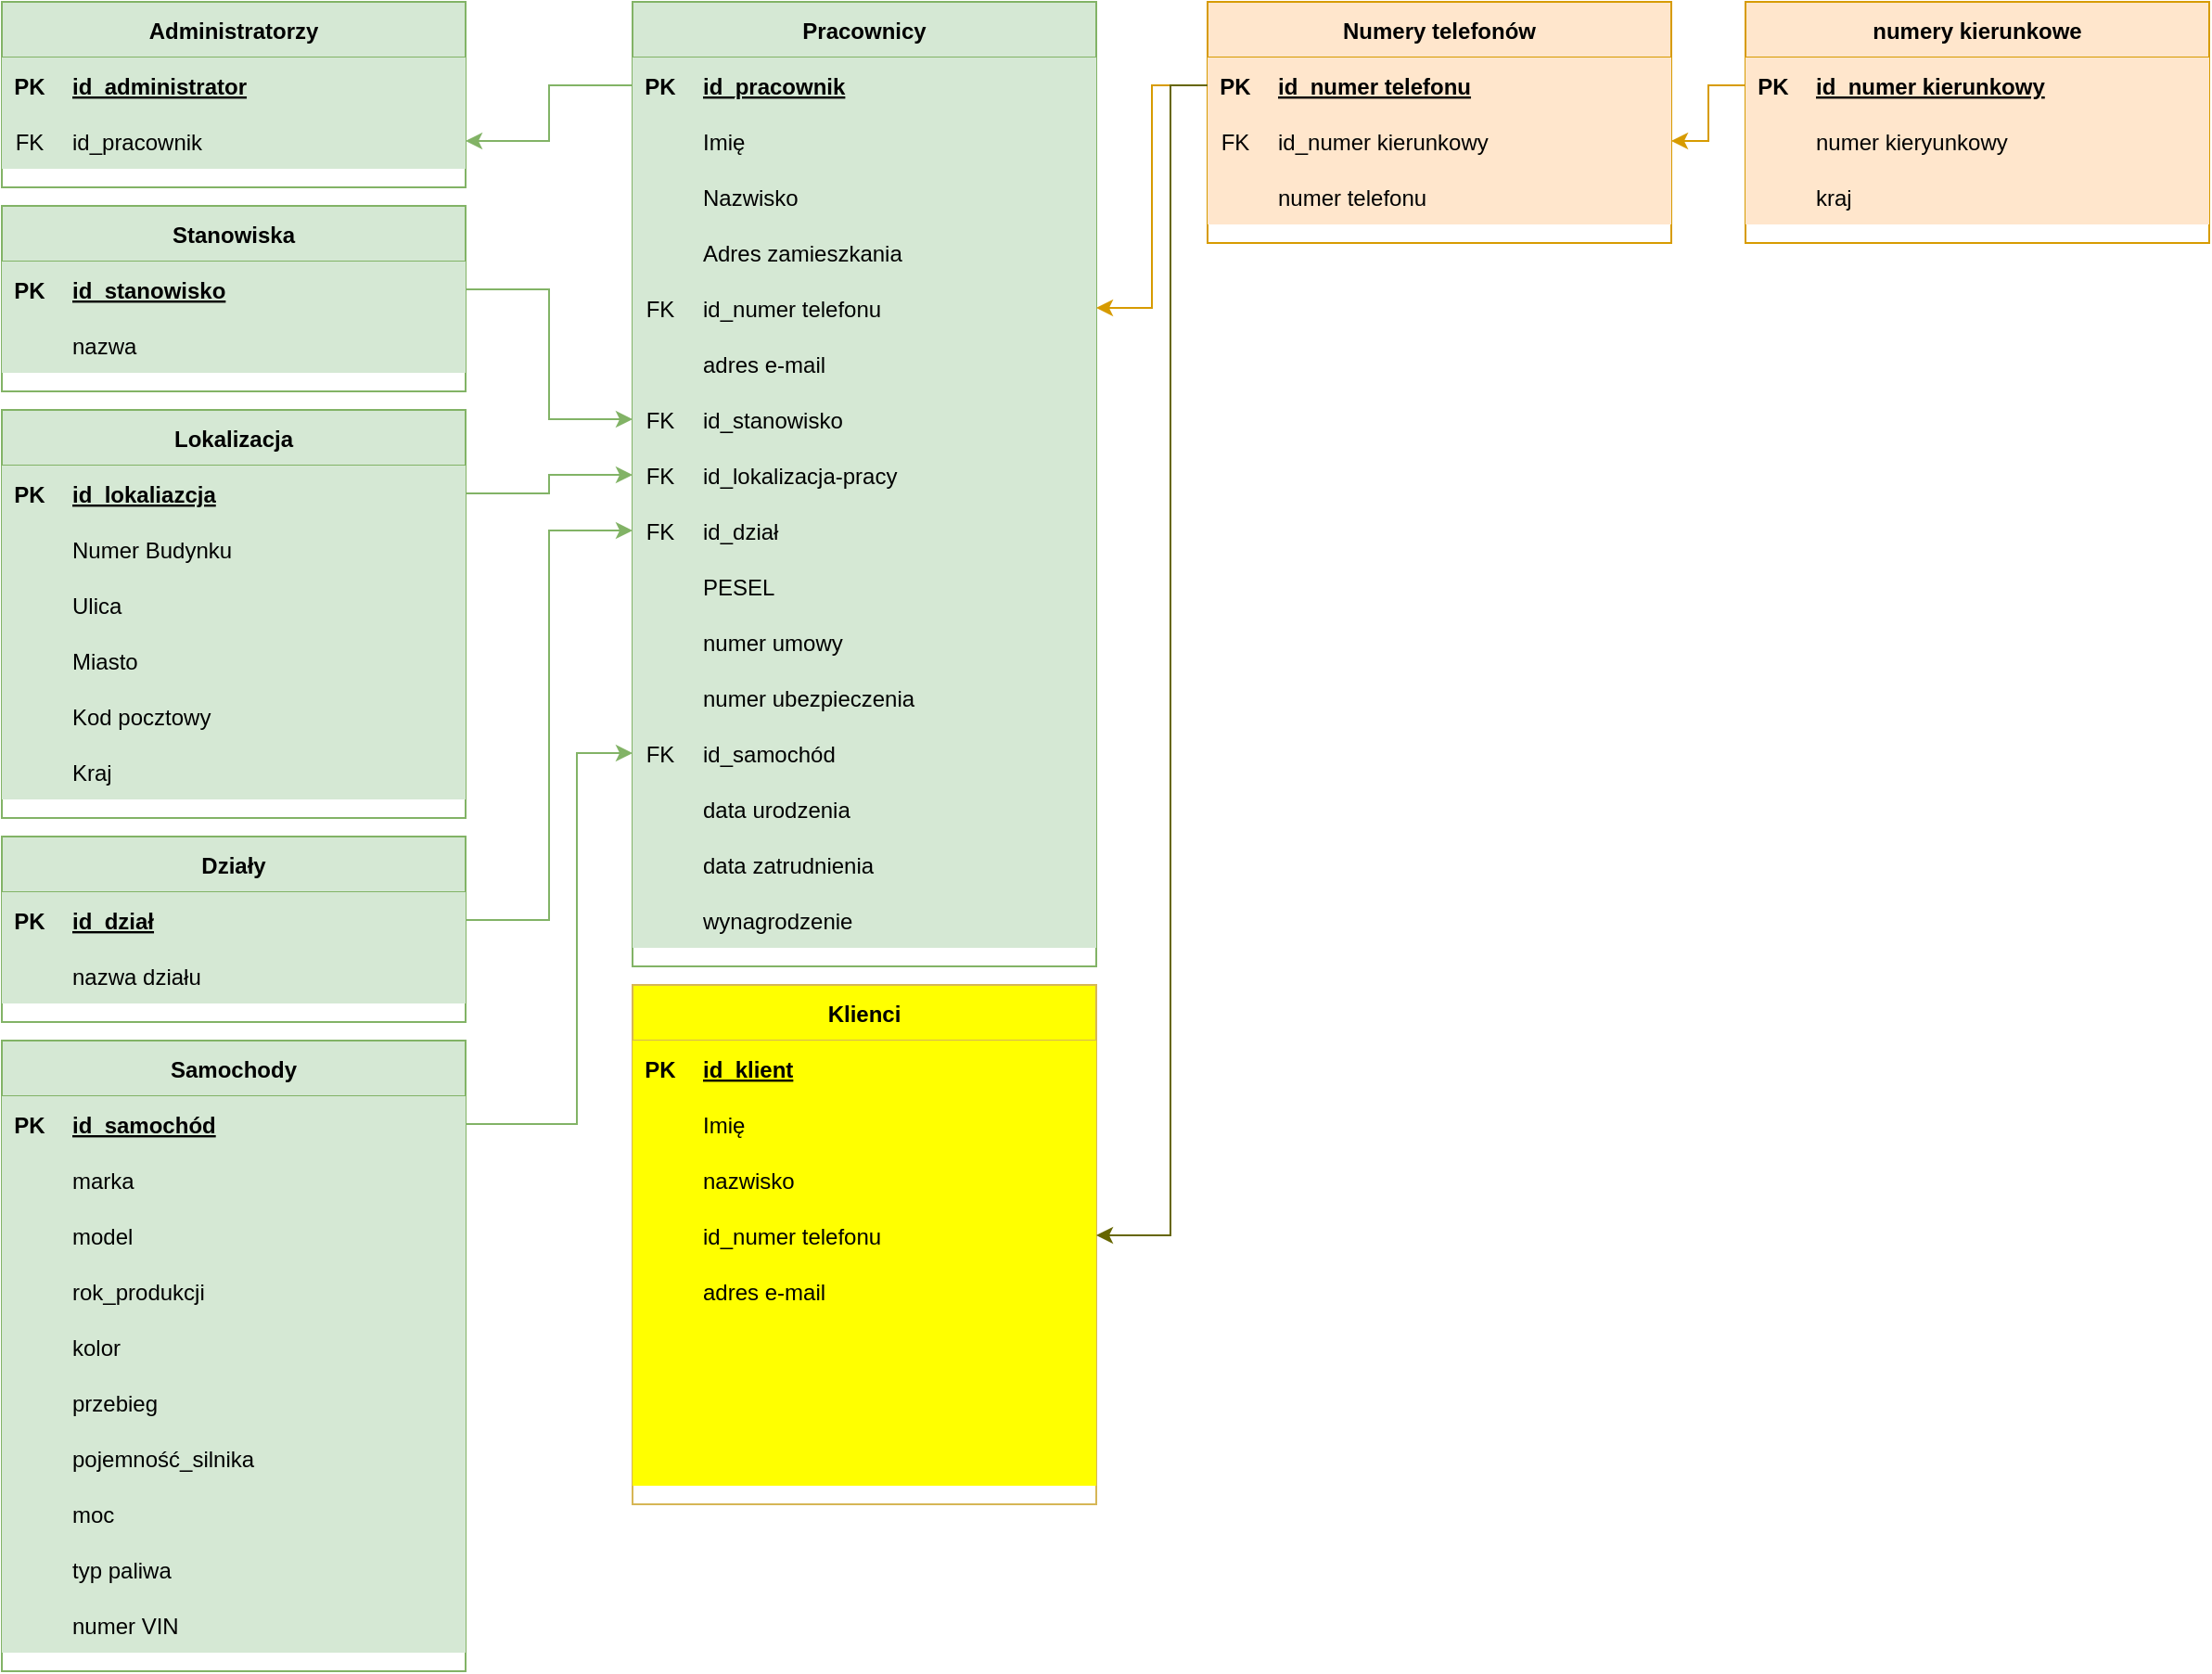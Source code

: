 <mxfile version="24.7.16">
  <diagram id="R2lEEEUBdFMjLlhIrx00" name="Page-1">
    <mxGraphModel dx="1426" dy="772" grid="1" gridSize="10" guides="1" tooltips="1" connect="1" arrows="1" fold="1" page="1" pageScale="1" pageWidth="850" pageHeight="1100" math="0" shadow="0" extFonts="Permanent Marker^https://fonts.googleapis.com/css?family=Permanent+Marker">
      <root>
        <mxCell id="0" />
        <mxCell id="1" parent="0" />
        <mxCell id="C-vyLk0tnHw3VtMMgP7b-23" value="Administratorzy" style="shape=table;startSize=30;container=1;collapsible=1;childLayout=tableLayout;fixedRows=1;rowLines=0;fontStyle=1;align=center;resizeLast=1;fillColor=#d5e8d4;strokeColor=#82b366;" parent="1" vertex="1">
          <mxGeometry x="10" y="10" width="250" height="100" as="geometry" />
        </mxCell>
        <mxCell id="C-vyLk0tnHw3VtMMgP7b-24" value="" style="shape=partialRectangle;collapsible=0;dropTarget=0;pointerEvents=0;fillColor=#d5e8d4;points=[[0,0.5],[1,0.5]];portConstraint=eastwest;top=0;left=0;right=0;bottom=1;strokeColor=#82b366;" parent="C-vyLk0tnHw3VtMMgP7b-23" vertex="1">
          <mxGeometry y="30" width="250" height="30" as="geometry" />
        </mxCell>
        <mxCell id="C-vyLk0tnHw3VtMMgP7b-25" value="PK" style="shape=partialRectangle;overflow=hidden;connectable=0;fillColor=#d5e8d4;top=0;left=0;bottom=0;right=0;fontStyle=1;strokeColor=#82b366;" parent="C-vyLk0tnHw3VtMMgP7b-24" vertex="1">
          <mxGeometry width="30" height="30" as="geometry">
            <mxRectangle width="30" height="30" as="alternateBounds" />
          </mxGeometry>
        </mxCell>
        <mxCell id="C-vyLk0tnHw3VtMMgP7b-26" value="id_administrator" style="shape=partialRectangle;overflow=hidden;connectable=0;fillColor=#d5e8d4;top=0;left=0;bottom=0;right=0;align=left;spacingLeft=6;fontStyle=5;strokeColor=#82b366;" parent="C-vyLk0tnHw3VtMMgP7b-24" vertex="1">
          <mxGeometry x="30" width="220" height="30" as="geometry">
            <mxRectangle width="220" height="30" as="alternateBounds" />
          </mxGeometry>
        </mxCell>
        <mxCell id="C-vyLk0tnHw3VtMMgP7b-27" value="" style="shape=partialRectangle;collapsible=0;dropTarget=0;pointerEvents=0;fillColor=#d5e8d4;points=[[0,0.5],[1,0.5]];portConstraint=eastwest;top=0;left=0;right=0;bottom=0;strokeColor=#82b366;" parent="C-vyLk0tnHw3VtMMgP7b-23" vertex="1">
          <mxGeometry y="60" width="250" height="30" as="geometry" />
        </mxCell>
        <mxCell id="C-vyLk0tnHw3VtMMgP7b-28" value="FK" style="shape=partialRectangle;overflow=hidden;connectable=0;fillColor=#d5e8d4;top=0;left=0;bottom=0;right=0;strokeColor=#82b366;" parent="C-vyLk0tnHw3VtMMgP7b-27" vertex="1">
          <mxGeometry width="30" height="30" as="geometry">
            <mxRectangle width="30" height="30" as="alternateBounds" />
          </mxGeometry>
        </mxCell>
        <mxCell id="C-vyLk0tnHw3VtMMgP7b-29" value="id_pracownik" style="shape=partialRectangle;overflow=hidden;connectable=0;fillColor=#d5e8d4;top=0;left=0;bottom=0;right=0;align=left;spacingLeft=6;strokeColor=#82b366;" parent="C-vyLk0tnHw3VtMMgP7b-27" vertex="1">
          <mxGeometry x="30" width="220" height="30" as="geometry">
            <mxRectangle width="220" height="30" as="alternateBounds" />
          </mxGeometry>
        </mxCell>
        <mxCell id="Ke3Zf-WkF-uCMZBBV6F5-1" value="Pracownicy" style="shape=table;startSize=30;container=1;collapsible=1;childLayout=tableLayout;fixedRows=1;rowLines=0;fontStyle=1;align=center;resizeLast=1;fillColor=#d5e8d4;strokeColor=#82b366;" parent="1" vertex="1">
          <mxGeometry x="350" y="10" width="250" height="520" as="geometry" />
        </mxCell>
        <mxCell id="Ke3Zf-WkF-uCMZBBV6F5-2" value="" style="shape=partialRectangle;collapsible=0;dropTarget=0;pointerEvents=0;fillColor=#d5e8d4;points=[[0,0.5],[1,0.5]];portConstraint=eastwest;top=0;left=0;right=0;bottom=1;strokeColor=#82b366;" parent="Ke3Zf-WkF-uCMZBBV6F5-1" vertex="1">
          <mxGeometry y="30" width="250" height="30" as="geometry" />
        </mxCell>
        <mxCell id="Ke3Zf-WkF-uCMZBBV6F5-3" value="PK" style="shape=partialRectangle;overflow=hidden;connectable=0;fillColor=#d5e8d4;top=0;left=0;bottom=0;right=0;fontStyle=1;strokeColor=#82b366;" parent="Ke3Zf-WkF-uCMZBBV6F5-2" vertex="1">
          <mxGeometry width="30" height="30" as="geometry">
            <mxRectangle width="30" height="30" as="alternateBounds" />
          </mxGeometry>
        </mxCell>
        <mxCell id="Ke3Zf-WkF-uCMZBBV6F5-4" value="id_pracownik" style="shape=partialRectangle;overflow=hidden;connectable=0;fillColor=#d5e8d4;top=0;left=0;bottom=0;right=0;align=left;spacingLeft=6;fontStyle=5;strokeColor=#82b366;" parent="Ke3Zf-WkF-uCMZBBV6F5-2" vertex="1">
          <mxGeometry x="30" width="220" height="30" as="geometry">
            <mxRectangle width="220" height="30" as="alternateBounds" />
          </mxGeometry>
        </mxCell>
        <mxCell id="Ke3Zf-WkF-uCMZBBV6F5-5" value="" style="shape=partialRectangle;collapsible=0;dropTarget=0;pointerEvents=0;fillColor=#d5e8d4;points=[[0,0.5],[1,0.5]];portConstraint=eastwest;top=0;left=0;right=0;bottom=0;strokeColor=#82b366;" parent="Ke3Zf-WkF-uCMZBBV6F5-1" vertex="1">
          <mxGeometry y="60" width="250" height="30" as="geometry" />
        </mxCell>
        <mxCell id="Ke3Zf-WkF-uCMZBBV6F5-6" value="" style="shape=partialRectangle;overflow=hidden;connectable=0;fillColor=#d5e8d4;top=0;left=0;bottom=0;right=0;strokeColor=#82b366;" parent="Ke3Zf-WkF-uCMZBBV6F5-5" vertex="1">
          <mxGeometry width="30" height="30" as="geometry">
            <mxRectangle width="30" height="30" as="alternateBounds" />
          </mxGeometry>
        </mxCell>
        <mxCell id="Ke3Zf-WkF-uCMZBBV6F5-7" value="Imię" style="shape=partialRectangle;overflow=hidden;connectable=0;fillColor=#d5e8d4;top=0;left=0;bottom=0;right=0;align=left;spacingLeft=6;strokeColor=#82b366;" parent="Ke3Zf-WkF-uCMZBBV6F5-5" vertex="1">
          <mxGeometry x="30" width="220" height="30" as="geometry">
            <mxRectangle width="220" height="30" as="alternateBounds" />
          </mxGeometry>
        </mxCell>
        <mxCell id="Ke3Zf-WkF-uCMZBBV6F5-8" style="shape=partialRectangle;collapsible=0;dropTarget=0;pointerEvents=0;fillColor=#d5e8d4;points=[[0,0.5],[1,0.5]];portConstraint=eastwest;top=0;left=0;right=0;bottom=0;strokeColor=#82b366;" parent="Ke3Zf-WkF-uCMZBBV6F5-1" vertex="1">
          <mxGeometry y="90" width="250" height="30" as="geometry" />
        </mxCell>
        <mxCell id="Ke3Zf-WkF-uCMZBBV6F5-9" style="shape=partialRectangle;overflow=hidden;connectable=0;fillColor=#d5e8d4;top=0;left=0;bottom=0;right=0;strokeColor=#82b366;" parent="Ke3Zf-WkF-uCMZBBV6F5-8" vertex="1">
          <mxGeometry width="30" height="30" as="geometry">
            <mxRectangle width="30" height="30" as="alternateBounds" />
          </mxGeometry>
        </mxCell>
        <mxCell id="Ke3Zf-WkF-uCMZBBV6F5-10" value="Nazwisko" style="shape=partialRectangle;overflow=hidden;connectable=0;fillColor=#d5e8d4;top=0;left=0;bottom=0;right=0;align=left;spacingLeft=6;strokeColor=#82b366;" parent="Ke3Zf-WkF-uCMZBBV6F5-8" vertex="1">
          <mxGeometry x="30" width="220" height="30" as="geometry">
            <mxRectangle width="220" height="30" as="alternateBounds" />
          </mxGeometry>
        </mxCell>
        <mxCell id="Ke3Zf-WkF-uCMZBBV6F5-11" style="shape=partialRectangle;collapsible=0;dropTarget=0;pointerEvents=0;fillColor=#d5e8d4;points=[[0,0.5],[1,0.5]];portConstraint=eastwest;top=0;left=0;right=0;bottom=0;strokeColor=#82b366;" parent="Ke3Zf-WkF-uCMZBBV6F5-1" vertex="1">
          <mxGeometry y="120" width="250" height="30" as="geometry" />
        </mxCell>
        <mxCell id="Ke3Zf-WkF-uCMZBBV6F5-12" style="shape=partialRectangle;overflow=hidden;connectable=0;fillColor=#d5e8d4;top=0;left=0;bottom=0;right=0;strokeColor=#82b366;" parent="Ke3Zf-WkF-uCMZBBV6F5-11" vertex="1">
          <mxGeometry width="30" height="30" as="geometry">
            <mxRectangle width="30" height="30" as="alternateBounds" />
          </mxGeometry>
        </mxCell>
        <mxCell id="Ke3Zf-WkF-uCMZBBV6F5-13" value="Adres zamieszkania" style="shape=partialRectangle;overflow=hidden;connectable=0;fillColor=#d5e8d4;top=0;left=0;bottom=0;right=0;align=left;spacingLeft=6;strokeColor=#82b366;" parent="Ke3Zf-WkF-uCMZBBV6F5-11" vertex="1">
          <mxGeometry x="30" width="220" height="30" as="geometry">
            <mxRectangle width="220" height="30" as="alternateBounds" />
          </mxGeometry>
        </mxCell>
        <mxCell id="Ke3Zf-WkF-uCMZBBV6F5-14" style="shape=partialRectangle;collapsible=0;dropTarget=0;pointerEvents=0;fillColor=#d5e8d4;points=[[0,0.5],[1,0.5]];portConstraint=eastwest;top=0;left=0;right=0;bottom=0;strokeColor=#82b366;" parent="Ke3Zf-WkF-uCMZBBV6F5-1" vertex="1">
          <mxGeometry y="150" width="250" height="30" as="geometry" />
        </mxCell>
        <mxCell id="Ke3Zf-WkF-uCMZBBV6F5-15" value="FK" style="shape=partialRectangle;overflow=hidden;connectable=0;fillColor=#d5e8d4;top=0;left=0;bottom=0;right=0;strokeColor=#82b366;" parent="Ke3Zf-WkF-uCMZBBV6F5-14" vertex="1">
          <mxGeometry width="30" height="30" as="geometry">
            <mxRectangle width="30" height="30" as="alternateBounds" />
          </mxGeometry>
        </mxCell>
        <mxCell id="Ke3Zf-WkF-uCMZBBV6F5-16" value="id_numer telefonu" style="shape=partialRectangle;overflow=hidden;connectable=0;fillColor=#d5e8d4;top=0;left=0;bottom=0;right=0;align=left;spacingLeft=6;strokeColor=#82b366;" parent="Ke3Zf-WkF-uCMZBBV6F5-14" vertex="1">
          <mxGeometry x="30" width="220" height="30" as="geometry">
            <mxRectangle width="220" height="30" as="alternateBounds" />
          </mxGeometry>
        </mxCell>
        <mxCell id="Ke3Zf-WkF-uCMZBBV6F5-17" style="shape=partialRectangle;collapsible=0;dropTarget=0;pointerEvents=0;fillColor=#d5e8d4;points=[[0,0.5],[1,0.5]];portConstraint=eastwest;top=0;left=0;right=0;bottom=0;strokeColor=#82b366;" parent="Ke3Zf-WkF-uCMZBBV6F5-1" vertex="1">
          <mxGeometry y="180" width="250" height="30" as="geometry" />
        </mxCell>
        <mxCell id="Ke3Zf-WkF-uCMZBBV6F5-18" style="shape=partialRectangle;overflow=hidden;connectable=0;fillColor=#d5e8d4;top=0;left=0;bottom=0;right=0;strokeColor=#82b366;" parent="Ke3Zf-WkF-uCMZBBV6F5-17" vertex="1">
          <mxGeometry width="30" height="30" as="geometry">
            <mxRectangle width="30" height="30" as="alternateBounds" />
          </mxGeometry>
        </mxCell>
        <mxCell id="Ke3Zf-WkF-uCMZBBV6F5-19" value="adres e-mail" style="shape=partialRectangle;overflow=hidden;connectable=0;fillColor=#d5e8d4;top=0;left=0;bottom=0;right=0;align=left;spacingLeft=6;strokeColor=#82b366;" parent="Ke3Zf-WkF-uCMZBBV6F5-17" vertex="1">
          <mxGeometry x="30" width="220" height="30" as="geometry">
            <mxRectangle width="220" height="30" as="alternateBounds" />
          </mxGeometry>
        </mxCell>
        <mxCell id="Ke3Zf-WkF-uCMZBBV6F5-20" style="shape=partialRectangle;collapsible=0;dropTarget=0;pointerEvents=0;fillColor=#d5e8d4;points=[[0,0.5],[1,0.5]];portConstraint=eastwest;top=0;left=0;right=0;bottom=0;strokeColor=#82b366;" parent="Ke3Zf-WkF-uCMZBBV6F5-1" vertex="1">
          <mxGeometry y="210" width="250" height="30" as="geometry" />
        </mxCell>
        <mxCell id="Ke3Zf-WkF-uCMZBBV6F5-21" value="FK" style="shape=partialRectangle;overflow=hidden;connectable=0;fillColor=#d5e8d4;top=0;left=0;bottom=0;right=0;strokeColor=#82b366;" parent="Ke3Zf-WkF-uCMZBBV6F5-20" vertex="1">
          <mxGeometry width="30" height="30" as="geometry">
            <mxRectangle width="30" height="30" as="alternateBounds" />
          </mxGeometry>
        </mxCell>
        <mxCell id="Ke3Zf-WkF-uCMZBBV6F5-22" value="id_stanowisko" style="shape=partialRectangle;overflow=hidden;connectable=0;fillColor=#d5e8d4;top=0;left=0;bottom=0;right=0;align=left;spacingLeft=6;strokeColor=#82b366;" parent="Ke3Zf-WkF-uCMZBBV6F5-20" vertex="1">
          <mxGeometry x="30" width="220" height="30" as="geometry">
            <mxRectangle width="220" height="30" as="alternateBounds" />
          </mxGeometry>
        </mxCell>
        <mxCell id="Ke3Zf-WkF-uCMZBBV6F5-24" style="shape=partialRectangle;collapsible=0;dropTarget=0;pointerEvents=0;fillColor=#d5e8d4;points=[[0,0.5],[1,0.5]];portConstraint=eastwest;top=0;left=0;right=0;bottom=0;strokeColor=#82b366;" parent="Ke3Zf-WkF-uCMZBBV6F5-1" vertex="1">
          <mxGeometry y="240" width="250" height="30" as="geometry" />
        </mxCell>
        <mxCell id="Ke3Zf-WkF-uCMZBBV6F5-25" value="FK" style="shape=partialRectangle;overflow=hidden;connectable=0;fillColor=#d5e8d4;top=0;left=0;bottom=0;right=0;strokeColor=#82b366;" parent="Ke3Zf-WkF-uCMZBBV6F5-24" vertex="1">
          <mxGeometry width="30" height="30" as="geometry">
            <mxRectangle width="30" height="30" as="alternateBounds" />
          </mxGeometry>
        </mxCell>
        <mxCell id="Ke3Zf-WkF-uCMZBBV6F5-26" value="id_lokalizacja-pracy" style="shape=partialRectangle;overflow=hidden;connectable=0;fillColor=#d5e8d4;top=0;left=0;bottom=0;right=0;align=left;spacingLeft=6;strokeColor=#82b366;" parent="Ke3Zf-WkF-uCMZBBV6F5-24" vertex="1">
          <mxGeometry x="30" width="220" height="30" as="geometry">
            <mxRectangle width="220" height="30" as="alternateBounds" />
          </mxGeometry>
        </mxCell>
        <mxCell id="Ke3Zf-WkF-uCMZBBV6F5-27" style="shape=partialRectangle;collapsible=0;dropTarget=0;pointerEvents=0;fillColor=#d5e8d4;points=[[0,0.5],[1,0.5]];portConstraint=eastwest;top=0;left=0;right=0;bottom=0;strokeColor=#82b366;" parent="Ke3Zf-WkF-uCMZBBV6F5-1" vertex="1">
          <mxGeometry y="270" width="250" height="30" as="geometry" />
        </mxCell>
        <mxCell id="Ke3Zf-WkF-uCMZBBV6F5-28" value="FK" style="shape=partialRectangle;overflow=hidden;connectable=0;fillColor=#d5e8d4;top=0;left=0;bottom=0;right=0;strokeColor=#82b366;" parent="Ke3Zf-WkF-uCMZBBV6F5-27" vertex="1">
          <mxGeometry width="30" height="30" as="geometry">
            <mxRectangle width="30" height="30" as="alternateBounds" />
          </mxGeometry>
        </mxCell>
        <mxCell id="Ke3Zf-WkF-uCMZBBV6F5-29" value="id_dział" style="shape=partialRectangle;overflow=hidden;connectable=0;fillColor=#d5e8d4;top=0;left=0;bottom=0;right=0;align=left;spacingLeft=6;strokeColor=#82b366;" parent="Ke3Zf-WkF-uCMZBBV6F5-27" vertex="1">
          <mxGeometry x="30" width="220" height="30" as="geometry">
            <mxRectangle width="220" height="30" as="alternateBounds" />
          </mxGeometry>
        </mxCell>
        <mxCell id="Ke3Zf-WkF-uCMZBBV6F5-30" style="shape=partialRectangle;collapsible=0;dropTarget=0;pointerEvents=0;fillColor=#d5e8d4;points=[[0,0.5],[1,0.5]];portConstraint=eastwest;top=0;left=0;right=0;bottom=0;strokeColor=#82b366;" parent="Ke3Zf-WkF-uCMZBBV6F5-1" vertex="1">
          <mxGeometry y="300" width="250" height="30" as="geometry" />
        </mxCell>
        <mxCell id="Ke3Zf-WkF-uCMZBBV6F5-31" style="shape=partialRectangle;overflow=hidden;connectable=0;fillColor=#d5e8d4;top=0;left=0;bottom=0;right=0;strokeColor=#82b366;" parent="Ke3Zf-WkF-uCMZBBV6F5-30" vertex="1">
          <mxGeometry width="30" height="30" as="geometry">
            <mxRectangle width="30" height="30" as="alternateBounds" />
          </mxGeometry>
        </mxCell>
        <mxCell id="Ke3Zf-WkF-uCMZBBV6F5-32" value="PESEL" style="shape=partialRectangle;overflow=hidden;connectable=0;fillColor=#d5e8d4;top=0;left=0;bottom=0;right=0;align=left;spacingLeft=6;strokeColor=#82b366;" parent="Ke3Zf-WkF-uCMZBBV6F5-30" vertex="1">
          <mxGeometry x="30" width="220" height="30" as="geometry">
            <mxRectangle width="220" height="30" as="alternateBounds" />
          </mxGeometry>
        </mxCell>
        <mxCell id="Ke3Zf-WkF-uCMZBBV6F5-33" style="shape=partialRectangle;collapsible=0;dropTarget=0;pointerEvents=0;fillColor=#d5e8d4;points=[[0,0.5],[1,0.5]];portConstraint=eastwest;top=0;left=0;right=0;bottom=0;strokeColor=#82b366;" parent="Ke3Zf-WkF-uCMZBBV6F5-1" vertex="1">
          <mxGeometry y="330" width="250" height="30" as="geometry" />
        </mxCell>
        <mxCell id="Ke3Zf-WkF-uCMZBBV6F5-34" style="shape=partialRectangle;overflow=hidden;connectable=0;fillColor=#d5e8d4;top=0;left=0;bottom=0;right=0;strokeColor=#82b366;" parent="Ke3Zf-WkF-uCMZBBV6F5-33" vertex="1">
          <mxGeometry width="30" height="30" as="geometry">
            <mxRectangle width="30" height="30" as="alternateBounds" />
          </mxGeometry>
        </mxCell>
        <mxCell id="Ke3Zf-WkF-uCMZBBV6F5-35" value="numer umowy" style="shape=partialRectangle;overflow=hidden;connectable=0;fillColor=#d5e8d4;top=0;left=0;bottom=0;right=0;align=left;spacingLeft=6;strokeColor=#82b366;" parent="Ke3Zf-WkF-uCMZBBV6F5-33" vertex="1">
          <mxGeometry x="30" width="220" height="30" as="geometry">
            <mxRectangle width="220" height="30" as="alternateBounds" />
          </mxGeometry>
        </mxCell>
        <mxCell id="Ke3Zf-WkF-uCMZBBV6F5-36" style="shape=partialRectangle;collapsible=0;dropTarget=0;pointerEvents=0;fillColor=#d5e8d4;points=[[0,0.5],[1,0.5]];portConstraint=eastwest;top=0;left=0;right=0;bottom=0;strokeColor=#82b366;" parent="Ke3Zf-WkF-uCMZBBV6F5-1" vertex="1">
          <mxGeometry y="360" width="250" height="30" as="geometry" />
        </mxCell>
        <mxCell id="Ke3Zf-WkF-uCMZBBV6F5-37" style="shape=partialRectangle;overflow=hidden;connectable=0;fillColor=#d5e8d4;top=0;left=0;bottom=0;right=0;strokeColor=#82b366;" parent="Ke3Zf-WkF-uCMZBBV6F5-36" vertex="1">
          <mxGeometry width="30" height="30" as="geometry">
            <mxRectangle width="30" height="30" as="alternateBounds" />
          </mxGeometry>
        </mxCell>
        <mxCell id="Ke3Zf-WkF-uCMZBBV6F5-38" value="numer ubezpieczenia" style="shape=partialRectangle;overflow=hidden;connectable=0;fillColor=#d5e8d4;top=0;left=0;bottom=0;right=0;align=left;spacingLeft=6;strokeColor=#82b366;" parent="Ke3Zf-WkF-uCMZBBV6F5-36" vertex="1">
          <mxGeometry x="30" width="220" height="30" as="geometry">
            <mxRectangle width="220" height="30" as="alternateBounds" />
          </mxGeometry>
        </mxCell>
        <mxCell id="Ke3Zf-WkF-uCMZBBV6F5-45" style="shape=partialRectangle;collapsible=0;dropTarget=0;pointerEvents=0;fillColor=#d5e8d4;points=[[0,0.5],[1,0.5]];portConstraint=eastwest;top=0;left=0;right=0;bottom=0;strokeColor=#82b366;" parent="Ke3Zf-WkF-uCMZBBV6F5-1" vertex="1">
          <mxGeometry y="390" width="250" height="30" as="geometry" />
        </mxCell>
        <mxCell id="Ke3Zf-WkF-uCMZBBV6F5-46" value="FK" style="shape=partialRectangle;overflow=hidden;connectable=0;fillColor=#d5e8d4;top=0;left=0;bottom=0;right=0;strokeColor=#82b366;" parent="Ke3Zf-WkF-uCMZBBV6F5-45" vertex="1">
          <mxGeometry width="30" height="30" as="geometry">
            <mxRectangle width="30" height="30" as="alternateBounds" />
          </mxGeometry>
        </mxCell>
        <mxCell id="Ke3Zf-WkF-uCMZBBV6F5-47" value="id_samochód" style="shape=partialRectangle;overflow=hidden;connectable=0;fillColor=#d5e8d4;top=0;left=0;bottom=0;right=0;align=left;spacingLeft=6;strokeColor=#82b366;" parent="Ke3Zf-WkF-uCMZBBV6F5-45" vertex="1">
          <mxGeometry x="30" width="220" height="30" as="geometry">
            <mxRectangle width="220" height="30" as="alternateBounds" />
          </mxGeometry>
        </mxCell>
        <mxCell id="Ke3Zf-WkF-uCMZBBV6F5-42" style="shape=partialRectangle;collapsible=0;dropTarget=0;pointerEvents=0;fillColor=#d5e8d4;points=[[0,0.5],[1,0.5]];portConstraint=eastwest;top=0;left=0;right=0;bottom=0;strokeColor=#82b366;" parent="Ke3Zf-WkF-uCMZBBV6F5-1" vertex="1">
          <mxGeometry y="420" width="250" height="30" as="geometry" />
        </mxCell>
        <mxCell id="Ke3Zf-WkF-uCMZBBV6F5-43" style="shape=partialRectangle;overflow=hidden;connectable=0;fillColor=#d5e8d4;top=0;left=0;bottom=0;right=0;strokeColor=#82b366;" parent="Ke3Zf-WkF-uCMZBBV6F5-42" vertex="1">
          <mxGeometry width="30" height="30" as="geometry">
            <mxRectangle width="30" height="30" as="alternateBounds" />
          </mxGeometry>
        </mxCell>
        <mxCell id="Ke3Zf-WkF-uCMZBBV6F5-44" value="data urodzenia" style="shape=partialRectangle;overflow=hidden;connectable=0;fillColor=#d5e8d4;top=0;left=0;bottom=0;right=0;align=left;spacingLeft=6;strokeColor=#82b366;" parent="Ke3Zf-WkF-uCMZBBV6F5-42" vertex="1">
          <mxGeometry x="30" width="220" height="30" as="geometry">
            <mxRectangle width="220" height="30" as="alternateBounds" />
          </mxGeometry>
        </mxCell>
        <mxCell id="Ke3Zf-WkF-uCMZBBV6F5-39" style="shape=partialRectangle;collapsible=0;dropTarget=0;pointerEvents=0;fillColor=#d5e8d4;points=[[0,0.5],[1,0.5]];portConstraint=eastwest;top=0;left=0;right=0;bottom=0;strokeColor=#82b366;" parent="Ke3Zf-WkF-uCMZBBV6F5-1" vertex="1">
          <mxGeometry y="450" width="250" height="30" as="geometry" />
        </mxCell>
        <mxCell id="Ke3Zf-WkF-uCMZBBV6F5-40" style="shape=partialRectangle;overflow=hidden;connectable=0;fillColor=#d5e8d4;top=0;left=0;bottom=0;right=0;strokeColor=#82b366;" parent="Ke3Zf-WkF-uCMZBBV6F5-39" vertex="1">
          <mxGeometry width="30" height="30" as="geometry">
            <mxRectangle width="30" height="30" as="alternateBounds" />
          </mxGeometry>
        </mxCell>
        <mxCell id="Ke3Zf-WkF-uCMZBBV6F5-41" value="data zatrudnienia" style="shape=partialRectangle;overflow=hidden;connectable=0;fillColor=#d5e8d4;top=0;left=0;bottom=0;right=0;align=left;spacingLeft=6;strokeColor=#82b366;" parent="Ke3Zf-WkF-uCMZBBV6F5-39" vertex="1">
          <mxGeometry x="30" width="220" height="30" as="geometry">
            <mxRectangle width="220" height="30" as="alternateBounds" />
          </mxGeometry>
        </mxCell>
        <mxCell id="Ke3Zf-WkF-uCMZBBV6F5-60" style="shape=partialRectangle;collapsible=0;dropTarget=0;pointerEvents=0;fillColor=#d5e8d4;points=[[0,0.5],[1,0.5]];portConstraint=eastwest;top=0;left=0;right=0;bottom=0;strokeColor=#82b366;" parent="Ke3Zf-WkF-uCMZBBV6F5-1" vertex="1">
          <mxGeometry y="480" width="250" height="30" as="geometry" />
        </mxCell>
        <mxCell id="Ke3Zf-WkF-uCMZBBV6F5-61" style="shape=partialRectangle;overflow=hidden;connectable=0;fillColor=#d5e8d4;top=0;left=0;bottom=0;right=0;strokeColor=#82b366;" parent="Ke3Zf-WkF-uCMZBBV6F5-60" vertex="1">
          <mxGeometry width="30" height="30" as="geometry">
            <mxRectangle width="30" height="30" as="alternateBounds" />
          </mxGeometry>
        </mxCell>
        <mxCell id="Ke3Zf-WkF-uCMZBBV6F5-62" value="wynagrodzenie" style="shape=partialRectangle;overflow=hidden;connectable=0;fillColor=#d5e8d4;top=0;left=0;bottom=0;right=0;align=left;spacingLeft=6;strokeColor=#82b366;" parent="Ke3Zf-WkF-uCMZBBV6F5-60" vertex="1">
          <mxGeometry x="30" width="220" height="30" as="geometry">
            <mxRectangle width="220" height="30" as="alternateBounds" />
          </mxGeometry>
        </mxCell>
        <mxCell id="Ke3Zf-WkF-uCMZBBV6F5-23" style="edgeStyle=orthogonalEdgeStyle;rounded=0;orthogonalLoop=1;jettySize=auto;html=1;entryX=1;entryY=0.5;entryDx=0;entryDy=0;fillColor=#d5e8d4;strokeColor=#82b366;" parent="1" source="Ke3Zf-WkF-uCMZBBV6F5-2" target="C-vyLk0tnHw3VtMMgP7b-27" edge="1">
          <mxGeometry relative="1" as="geometry" />
        </mxCell>
        <mxCell id="Ke3Zf-WkF-uCMZBBV6F5-48" value="Stanowiska" style="shape=table;startSize=30;container=1;collapsible=1;childLayout=tableLayout;fixedRows=1;rowLines=0;fontStyle=1;align=center;resizeLast=1;fillColor=#d5e8d4;strokeColor=#82b366;" parent="1" vertex="1">
          <mxGeometry x="10" y="120" width="250" height="100" as="geometry" />
        </mxCell>
        <mxCell id="Ke3Zf-WkF-uCMZBBV6F5-49" value="" style="shape=partialRectangle;collapsible=0;dropTarget=0;pointerEvents=0;fillColor=#d5e8d4;points=[[0,0.5],[1,0.5]];portConstraint=eastwest;top=0;left=0;right=0;bottom=1;strokeColor=#82b366;" parent="Ke3Zf-WkF-uCMZBBV6F5-48" vertex="1">
          <mxGeometry y="30" width="250" height="30" as="geometry" />
        </mxCell>
        <mxCell id="Ke3Zf-WkF-uCMZBBV6F5-50" value="PK" style="shape=partialRectangle;overflow=hidden;connectable=0;fillColor=#d5e8d4;top=0;left=0;bottom=0;right=0;fontStyle=1;strokeColor=#82b366;" parent="Ke3Zf-WkF-uCMZBBV6F5-49" vertex="1">
          <mxGeometry width="30" height="30" as="geometry">
            <mxRectangle width="30" height="30" as="alternateBounds" />
          </mxGeometry>
        </mxCell>
        <mxCell id="Ke3Zf-WkF-uCMZBBV6F5-51" value="id_stanowisko" style="shape=partialRectangle;overflow=hidden;connectable=0;fillColor=#d5e8d4;top=0;left=0;bottom=0;right=0;align=left;spacingLeft=6;fontStyle=5;strokeColor=#82b366;" parent="Ke3Zf-WkF-uCMZBBV6F5-49" vertex="1">
          <mxGeometry x="30" width="220" height="30" as="geometry">
            <mxRectangle width="220" height="30" as="alternateBounds" />
          </mxGeometry>
        </mxCell>
        <mxCell id="Ke3Zf-WkF-uCMZBBV6F5-52" value="" style="shape=partialRectangle;collapsible=0;dropTarget=0;pointerEvents=0;fillColor=#d5e8d4;points=[[0,0.5],[1,0.5]];portConstraint=eastwest;top=0;left=0;right=0;bottom=0;strokeColor=#82b366;" parent="Ke3Zf-WkF-uCMZBBV6F5-48" vertex="1">
          <mxGeometry y="60" width="250" height="30" as="geometry" />
        </mxCell>
        <mxCell id="Ke3Zf-WkF-uCMZBBV6F5-53" value="" style="shape=partialRectangle;overflow=hidden;connectable=0;fillColor=#d5e8d4;top=0;left=0;bottom=0;right=0;strokeColor=#82b366;" parent="Ke3Zf-WkF-uCMZBBV6F5-52" vertex="1">
          <mxGeometry width="30" height="30" as="geometry">
            <mxRectangle width="30" height="30" as="alternateBounds" />
          </mxGeometry>
        </mxCell>
        <mxCell id="Ke3Zf-WkF-uCMZBBV6F5-54" value="nazwa" style="shape=partialRectangle;overflow=hidden;connectable=0;fillColor=#d5e8d4;top=0;left=0;bottom=0;right=0;align=left;spacingLeft=6;strokeColor=#82b366;" parent="Ke3Zf-WkF-uCMZBBV6F5-52" vertex="1">
          <mxGeometry x="30" width="220" height="30" as="geometry">
            <mxRectangle width="220" height="30" as="alternateBounds" />
          </mxGeometry>
        </mxCell>
        <mxCell id="Ke3Zf-WkF-uCMZBBV6F5-56" style="edgeStyle=orthogonalEdgeStyle;rounded=0;orthogonalLoop=1;jettySize=auto;html=1;fillColor=#d5e8d4;strokeColor=#82b366;" parent="1" source="Ke3Zf-WkF-uCMZBBV6F5-49" target="Ke3Zf-WkF-uCMZBBV6F5-20" edge="1">
          <mxGeometry relative="1" as="geometry" />
        </mxCell>
        <mxCell id="Ke3Zf-WkF-uCMZBBV6F5-63" value="Lokalizacja" style="shape=table;startSize=30;container=1;collapsible=1;childLayout=tableLayout;fixedRows=1;rowLines=0;fontStyle=1;align=center;resizeLast=1;fillColor=#d5e8d4;strokeColor=#82b366;" parent="1" vertex="1">
          <mxGeometry x="10" y="230" width="250" height="220" as="geometry" />
        </mxCell>
        <mxCell id="Ke3Zf-WkF-uCMZBBV6F5-64" value="" style="shape=partialRectangle;collapsible=0;dropTarget=0;pointerEvents=0;fillColor=#d5e8d4;points=[[0,0.5],[1,0.5]];portConstraint=eastwest;top=0;left=0;right=0;bottom=1;strokeColor=#82b366;" parent="Ke3Zf-WkF-uCMZBBV6F5-63" vertex="1">
          <mxGeometry y="30" width="250" height="30" as="geometry" />
        </mxCell>
        <mxCell id="Ke3Zf-WkF-uCMZBBV6F5-65" value="PK" style="shape=partialRectangle;overflow=hidden;connectable=0;fillColor=#d5e8d4;top=0;left=0;bottom=0;right=0;fontStyle=1;strokeColor=#82b366;" parent="Ke3Zf-WkF-uCMZBBV6F5-64" vertex="1">
          <mxGeometry width="30" height="30" as="geometry">
            <mxRectangle width="30" height="30" as="alternateBounds" />
          </mxGeometry>
        </mxCell>
        <mxCell id="Ke3Zf-WkF-uCMZBBV6F5-66" value="id_lokaliazcja" style="shape=partialRectangle;overflow=hidden;connectable=0;fillColor=#d5e8d4;top=0;left=0;bottom=0;right=0;align=left;spacingLeft=6;fontStyle=5;strokeColor=#82b366;" parent="Ke3Zf-WkF-uCMZBBV6F5-64" vertex="1">
          <mxGeometry x="30" width="220" height="30" as="geometry">
            <mxRectangle width="220" height="30" as="alternateBounds" />
          </mxGeometry>
        </mxCell>
        <mxCell id="Ke3Zf-WkF-uCMZBBV6F5-67" value="" style="shape=partialRectangle;collapsible=0;dropTarget=0;pointerEvents=0;fillColor=#d5e8d4;points=[[0,0.5],[1,0.5]];portConstraint=eastwest;top=0;left=0;right=0;bottom=0;strokeColor=#82b366;" parent="Ke3Zf-WkF-uCMZBBV6F5-63" vertex="1">
          <mxGeometry y="60" width="250" height="30" as="geometry" />
        </mxCell>
        <mxCell id="Ke3Zf-WkF-uCMZBBV6F5-68" value="" style="shape=partialRectangle;overflow=hidden;connectable=0;fillColor=#d5e8d4;top=0;left=0;bottom=0;right=0;strokeColor=#82b366;" parent="Ke3Zf-WkF-uCMZBBV6F5-67" vertex="1">
          <mxGeometry width="30" height="30" as="geometry">
            <mxRectangle width="30" height="30" as="alternateBounds" />
          </mxGeometry>
        </mxCell>
        <mxCell id="Ke3Zf-WkF-uCMZBBV6F5-69" value="Numer Budynku" style="shape=partialRectangle;overflow=hidden;connectable=0;fillColor=#d5e8d4;top=0;left=0;bottom=0;right=0;align=left;spacingLeft=6;strokeColor=#82b366;" parent="Ke3Zf-WkF-uCMZBBV6F5-67" vertex="1">
          <mxGeometry x="30" width="220" height="30" as="geometry">
            <mxRectangle width="220" height="30" as="alternateBounds" />
          </mxGeometry>
        </mxCell>
        <mxCell id="Ke3Zf-WkF-uCMZBBV6F5-70" style="shape=partialRectangle;collapsible=0;dropTarget=0;pointerEvents=0;fillColor=#d5e8d4;points=[[0,0.5],[1,0.5]];portConstraint=eastwest;top=0;left=0;right=0;bottom=0;strokeColor=#82b366;" parent="Ke3Zf-WkF-uCMZBBV6F5-63" vertex="1">
          <mxGeometry y="90" width="250" height="30" as="geometry" />
        </mxCell>
        <mxCell id="Ke3Zf-WkF-uCMZBBV6F5-71" style="shape=partialRectangle;overflow=hidden;connectable=0;fillColor=#d5e8d4;top=0;left=0;bottom=0;right=0;strokeColor=#82b366;" parent="Ke3Zf-WkF-uCMZBBV6F5-70" vertex="1">
          <mxGeometry width="30" height="30" as="geometry">
            <mxRectangle width="30" height="30" as="alternateBounds" />
          </mxGeometry>
        </mxCell>
        <mxCell id="Ke3Zf-WkF-uCMZBBV6F5-72" value="Ulica" style="shape=partialRectangle;overflow=hidden;connectable=0;fillColor=#d5e8d4;top=0;left=0;bottom=0;right=0;align=left;spacingLeft=6;strokeColor=#82b366;" parent="Ke3Zf-WkF-uCMZBBV6F5-70" vertex="1">
          <mxGeometry x="30" width="220" height="30" as="geometry">
            <mxRectangle width="220" height="30" as="alternateBounds" />
          </mxGeometry>
        </mxCell>
        <mxCell id="Ke3Zf-WkF-uCMZBBV6F5-73" style="shape=partialRectangle;collapsible=0;dropTarget=0;pointerEvents=0;fillColor=#d5e8d4;points=[[0,0.5],[1,0.5]];portConstraint=eastwest;top=0;left=0;right=0;bottom=0;strokeColor=#82b366;" parent="Ke3Zf-WkF-uCMZBBV6F5-63" vertex="1">
          <mxGeometry y="120" width="250" height="30" as="geometry" />
        </mxCell>
        <mxCell id="Ke3Zf-WkF-uCMZBBV6F5-74" style="shape=partialRectangle;overflow=hidden;connectable=0;fillColor=#d5e8d4;top=0;left=0;bottom=0;right=0;strokeColor=#82b366;" parent="Ke3Zf-WkF-uCMZBBV6F5-73" vertex="1">
          <mxGeometry width="30" height="30" as="geometry">
            <mxRectangle width="30" height="30" as="alternateBounds" />
          </mxGeometry>
        </mxCell>
        <mxCell id="Ke3Zf-WkF-uCMZBBV6F5-75" value="Miasto" style="shape=partialRectangle;overflow=hidden;connectable=0;fillColor=#d5e8d4;top=0;left=0;bottom=0;right=0;align=left;spacingLeft=6;strokeColor=#82b366;" parent="Ke3Zf-WkF-uCMZBBV6F5-73" vertex="1">
          <mxGeometry x="30" width="220" height="30" as="geometry">
            <mxRectangle width="220" height="30" as="alternateBounds" />
          </mxGeometry>
        </mxCell>
        <mxCell id="Ke3Zf-WkF-uCMZBBV6F5-76" style="shape=partialRectangle;collapsible=0;dropTarget=0;pointerEvents=0;fillColor=#d5e8d4;points=[[0,0.5],[1,0.5]];portConstraint=eastwest;top=0;left=0;right=0;bottom=0;strokeColor=#82b366;" parent="Ke3Zf-WkF-uCMZBBV6F5-63" vertex="1">
          <mxGeometry y="150" width="250" height="30" as="geometry" />
        </mxCell>
        <mxCell id="Ke3Zf-WkF-uCMZBBV6F5-77" style="shape=partialRectangle;overflow=hidden;connectable=0;fillColor=#d5e8d4;top=0;left=0;bottom=0;right=0;strokeColor=#82b366;" parent="Ke3Zf-WkF-uCMZBBV6F5-76" vertex="1">
          <mxGeometry width="30" height="30" as="geometry">
            <mxRectangle width="30" height="30" as="alternateBounds" />
          </mxGeometry>
        </mxCell>
        <mxCell id="Ke3Zf-WkF-uCMZBBV6F5-78" value="Kod pocztowy" style="shape=partialRectangle;overflow=hidden;connectable=0;fillColor=#d5e8d4;top=0;left=0;bottom=0;right=0;align=left;spacingLeft=6;strokeColor=#82b366;" parent="Ke3Zf-WkF-uCMZBBV6F5-76" vertex="1">
          <mxGeometry x="30" width="220" height="30" as="geometry">
            <mxRectangle width="220" height="30" as="alternateBounds" />
          </mxGeometry>
        </mxCell>
        <mxCell id="Ke3Zf-WkF-uCMZBBV6F5-79" style="shape=partialRectangle;collapsible=0;dropTarget=0;pointerEvents=0;fillColor=#d5e8d4;points=[[0,0.5],[1,0.5]];portConstraint=eastwest;top=0;left=0;right=0;bottom=0;strokeColor=#82b366;" parent="Ke3Zf-WkF-uCMZBBV6F5-63" vertex="1">
          <mxGeometry y="180" width="250" height="30" as="geometry" />
        </mxCell>
        <mxCell id="Ke3Zf-WkF-uCMZBBV6F5-80" style="shape=partialRectangle;overflow=hidden;connectable=0;fillColor=#d5e8d4;top=0;left=0;bottom=0;right=0;strokeColor=#82b366;" parent="Ke3Zf-WkF-uCMZBBV6F5-79" vertex="1">
          <mxGeometry width="30" height="30" as="geometry">
            <mxRectangle width="30" height="30" as="alternateBounds" />
          </mxGeometry>
        </mxCell>
        <mxCell id="Ke3Zf-WkF-uCMZBBV6F5-81" value="Kraj" style="shape=partialRectangle;overflow=hidden;connectable=0;fillColor=#d5e8d4;top=0;left=0;bottom=0;right=0;align=left;spacingLeft=6;strokeColor=#82b366;" parent="Ke3Zf-WkF-uCMZBBV6F5-79" vertex="1">
          <mxGeometry x="30" width="220" height="30" as="geometry">
            <mxRectangle width="220" height="30" as="alternateBounds" />
          </mxGeometry>
        </mxCell>
        <mxCell id="Ke3Zf-WkF-uCMZBBV6F5-82" style="edgeStyle=orthogonalEdgeStyle;rounded=0;orthogonalLoop=1;jettySize=auto;html=1;exitX=1;exitY=0.5;exitDx=0;exitDy=0;entryX=0;entryY=0.5;entryDx=0;entryDy=0;fillColor=#d5e8d4;strokeColor=#82b366;" parent="1" source="Ke3Zf-WkF-uCMZBBV6F5-64" target="Ke3Zf-WkF-uCMZBBV6F5-24" edge="1">
          <mxGeometry relative="1" as="geometry" />
        </mxCell>
        <mxCell id="Ke3Zf-WkF-uCMZBBV6F5-83" value="Działy" style="shape=table;startSize=30;container=1;collapsible=1;childLayout=tableLayout;fixedRows=1;rowLines=0;fontStyle=1;align=center;resizeLast=1;fillColor=#d5e8d4;strokeColor=#82b366;" parent="1" vertex="1">
          <mxGeometry x="10" y="460" width="250" height="100" as="geometry" />
        </mxCell>
        <mxCell id="Ke3Zf-WkF-uCMZBBV6F5-84" value="" style="shape=partialRectangle;collapsible=0;dropTarget=0;pointerEvents=0;fillColor=#d5e8d4;points=[[0,0.5],[1,0.5]];portConstraint=eastwest;top=0;left=0;right=0;bottom=1;strokeColor=#82b366;" parent="Ke3Zf-WkF-uCMZBBV6F5-83" vertex="1">
          <mxGeometry y="30" width="250" height="30" as="geometry" />
        </mxCell>
        <mxCell id="Ke3Zf-WkF-uCMZBBV6F5-85" value="PK" style="shape=partialRectangle;overflow=hidden;connectable=0;fillColor=#d5e8d4;top=0;left=0;bottom=0;right=0;fontStyle=1;strokeColor=#82b366;" parent="Ke3Zf-WkF-uCMZBBV6F5-84" vertex="1">
          <mxGeometry width="30" height="30" as="geometry">
            <mxRectangle width="30" height="30" as="alternateBounds" />
          </mxGeometry>
        </mxCell>
        <mxCell id="Ke3Zf-WkF-uCMZBBV6F5-86" value="id_dział" style="shape=partialRectangle;overflow=hidden;connectable=0;fillColor=#d5e8d4;top=0;left=0;bottom=0;right=0;align=left;spacingLeft=6;fontStyle=5;strokeColor=#82b366;" parent="Ke3Zf-WkF-uCMZBBV6F5-84" vertex="1">
          <mxGeometry x="30" width="220" height="30" as="geometry">
            <mxRectangle width="220" height="30" as="alternateBounds" />
          </mxGeometry>
        </mxCell>
        <mxCell id="Ke3Zf-WkF-uCMZBBV6F5-90" style="shape=partialRectangle;collapsible=0;dropTarget=0;pointerEvents=0;fillColor=#d5e8d4;points=[[0,0.5],[1,0.5]];portConstraint=eastwest;top=0;left=0;right=0;bottom=0;strokeColor=#82b366;" parent="Ke3Zf-WkF-uCMZBBV6F5-83" vertex="1">
          <mxGeometry y="60" width="250" height="30" as="geometry" />
        </mxCell>
        <mxCell id="Ke3Zf-WkF-uCMZBBV6F5-91" style="shape=partialRectangle;overflow=hidden;connectable=0;fillColor=#d5e8d4;top=0;left=0;bottom=0;right=0;strokeColor=#82b366;" parent="Ke3Zf-WkF-uCMZBBV6F5-90" vertex="1">
          <mxGeometry width="30" height="30" as="geometry">
            <mxRectangle width="30" height="30" as="alternateBounds" />
          </mxGeometry>
        </mxCell>
        <mxCell id="Ke3Zf-WkF-uCMZBBV6F5-92" value="nazwa działu" style="shape=partialRectangle;overflow=hidden;connectable=0;fillColor=#d5e8d4;top=0;left=0;bottom=0;right=0;align=left;spacingLeft=6;strokeColor=#82b366;" parent="Ke3Zf-WkF-uCMZBBV6F5-90" vertex="1">
          <mxGeometry x="30" width="220" height="30" as="geometry">
            <mxRectangle width="220" height="30" as="alternateBounds" />
          </mxGeometry>
        </mxCell>
        <mxCell id="Ke3Zf-WkF-uCMZBBV6F5-102" style="edgeStyle=orthogonalEdgeStyle;rounded=0;orthogonalLoop=1;jettySize=auto;html=1;exitX=1;exitY=0.5;exitDx=0;exitDy=0;entryX=0;entryY=0.5;entryDx=0;entryDy=0;fillColor=#d5e8d4;strokeColor=#82b366;" parent="1" source="Ke3Zf-WkF-uCMZBBV6F5-84" target="Ke3Zf-WkF-uCMZBBV6F5-27" edge="1">
          <mxGeometry relative="1" as="geometry" />
        </mxCell>
        <mxCell id="Ke3Zf-WkF-uCMZBBV6F5-103" value="Samochody" style="shape=table;startSize=30;container=1;collapsible=1;childLayout=tableLayout;fixedRows=1;rowLines=0;fontStyle=1;align=center;resizeLast=1;fillColor=#d5e8d4;strokeColor=#82b366;" parent="1" vertex="1">
          <mxGeometry x="10" y="570" width="250" height="340" as="geometry" />
        </mxCell>
        <mxCell id="Ke3Zf-WkF-uCMZBBV6F5-104" value="" style="shape=partialRectangle;collapsible=0;dropTarget=0;pointerEvents=0;fillColor=#d5e8d4;points=[[0,0.5],[1,0.5]];portConstraint=eastwest;top=0;left=0;right=0;bottom=1;strokeColor=#82b366;" parent="Ke3Zf-WkF-uCMZBBV6F5-103" vertex="1">
          <mxGeometry y="30" width="250" height="30" as="geometry" />
        </mxCell>
        <mxCell id="Ke3Zf-WkF-uCMZBBV6F5-105" value="PK" style="shape=partialRectangle;overflow=hidden;connectable=0;fillColor=#d5e8d4;top=0;left=0;bottom=0;right=0;fontStyle=1;strokeColor=#82b366;" parent="Ke3Zf-WkF-uCMZBBV6F5-104" vertex="1">
          <mxGeometry width="30" height="30" as="geometry">
            <mxRectangle width="30" height="30" as="alternateBounds" />
          </mxGeometry>
        </mxCell>
        <mxCell id="Ke3Zf-WkF-uCMZBBV6F5-106" value="id_samochód" style="shape=partialRectangle;overflow=hidden;connectable=0;fillColor=#d5e8d4;top=0;left=0;bottom=0;right=0;align=left;spacingLeft=6;fontStyle=5;strokeColor=#82b366;" parent="Ke3Zf-WkF-uCMZBBV6F5-104" vertex="1">
          <mxGeometry x="30" width="220" height="30" as="geometry">
            <mxRectangle width="220" height="30" as="alternateBounds" />
          </mxGeometry>
        </mxCell>
        <mxCell id="Ke3Zf-WkF-uCMZBBV6F5-107" style="shape=partialRectangle;collapsible=0;dropTarget=0;pointerEvents=0;fillColor=#d5e8d4;points=[[0,0.5],[1,0.5]];portConstraint=eastwest;top=0;left=0;right=0;bottom=0;strokeColor=#82b366;" parent="Ke3Zf-WkF-uCMZBBV6F5-103" vertex="1">
          <mxGeometry y="60" width="250" height="30" as="geometry" />
        </mxCell>
        <mxCell id="Ke3Zf-WkF-uCMZBBV6F5-108" style="shape=partialRectangle;overflow=hidden;connectable=0;fillColor=#d5e8d4;top=0;left=0;bottom=0;right=0;strokeColor=#82b366;" parent="Ke3Zf-WkF-uCMZBBV6F5-107" vertex="1">
          <mxGeometry width="30" height="30" as="geometry">
            <mxRectangle width="30" height="30" as="alternateBounds" />
          </mxGeometry>
        </mxCell>
        <mxCell id="Ke3Zf-WkF-uCMZBBV6F5-109" value="marka" style="shape=partialRectangle;overflow=hidden;connectable=0;fillColor=#d5e8d4;top=0;left=0;bottom=0;right=0;align=left;spacingLeft=6;strokeColor=#82b366;" parent="Ke3Zf-WkF-uCMZBBV6F5-107" vertex="1">
          <mxGeometry x="30" width="220" height="30" as="geometry">
            <mxRectangle width="220" height="30" as="alternateBounds" />
          </mxGeometry>
        </mxCell>
        <mxCell id="Ke3Zf-WkF-uCMZBBV6F5-110" style="shape=partialRectangle;collapsible=0;dropTarget=0;pointerEvents=0;fillColor=#d5e8d4;points=[[0,0.5],[1,0.5]];portConstraint=eastwest;top=0;left=0;right=0;bottom=0;strokeColor=#82b366;" parent="Ke3Zf-WkF-uCMZBBV6F5-103" vertex="1">
          <mxGeometry y="90" width="250" height="30" as="geometry" />
        </mxCell>
        <mxCell id="Ke3Zf-WkF-uCMZBBV6F5-111" style="shape=partialRectangle;overflow=hidden;connectable=0;fillColor=#d5e8d4;top=0;left=0;bottom=0;right=0;strokeColor=#82b366;" parent="Ke3Zf-WkF-uCMZBBV6F5-110" vertex="1">
          <mxGeometry width="30" height="30" as="geometry">
            <mxRectangle width="30" height="30" as="alternateBounds" />
          </mxGeometry>
        </mxCell>
        <mxCell id="Ke3Zf-WkF-uCMZBBV6F5-112" value="model" style="shape=partialRectangle;overflow=hidden;connectable=0;fillColor=#d5e8d4;top=0;left=0;bottom=0;right=0;align=left;spacingLeft=6;strokeColor=#82b366;" parent="Ke3Zf-WkF-uCMZBBV6F5-110" vertex="1">
          <mxGeometry x="30" width="220" height="30" as="geometry">
            <mxRectangle width="220" height="30" as="alternateBounds" />
          </mxGeometry>
        </mxCell>
        <mxCell id="Ke3Zf-WkF-uCMZBBV6F5-113" style="shape=partialRectangle;collapsible=0;dropTarget=0;pointerEvents=0;fillColor=#d5e8d4;points=[[0,0.5],[1,0.5]];portConstraint=eastwest;top=0;left=0;right=0;bottom=0;strokeColor=#82b366;" parent="Ke3Zf-WkF-uCMZBBV6F5-103" vertex="1">
          <mxGeometry y="120" width="250" height="30" as="geometry" />
        </mxCell>
        <mxCell id="Ke3Zf-WkF-uCMZBBV6F5-114" style="shape=partialRectangle;overflow=hidden;connectable=0;fillColor=#d5e8d4;top=0;left=0;bottom=0;right=0;strokeColor=#82b366;" parent="Ke3Zf-WkF-uCMZBBV6F5-113" vertex="1">
          <mxGeometry width="30" height="30" as="geometry">
            <mxRectangle width="30" height="30" as="alternateBounds" />
          </mxGeometry>
        </mxCell>
        <mxCell id="Ke3Zf-WkF-uCMZBBV6F5-115" value="rok_produkcji" style="shape=partialRectangle;overflow=hidden;connectable=0;fillColor=#d5e8d4;top=0;left=0;bottom=0;right=0;align=left;spacingLeft=6;strokeColor=#82b366;" parent="Ke3Zf-WkF-uCMZBBV6F5-113" vertex="1">
          <mxGeometry x="30" width="220" height="30" as="geometry">
            <mxRectangle width="220" height="30" as="alternateBounds" />
          </mxGeometry>
        </mxCell>
        <mxCell id="Ke3Zf-WkF-uCMZBBV6F5-116" style="shape=partialRectangle;collapsible=0;dropTarget=0;pointerEvents=0;fillColor=#d5e8d4;points=[[0,0.5],[1,0.5]];portConstraint=eastwest;top=0;left=0;right=0;bottom=0;strokeColor=#82b366;" parent="Ke3Zf-WkF-uCMZBBV6F5-103" vertex="1">
          <mxGeometry y="150" width="250" height="30" as="geometry" />
        </mxCell>
        <mxCell id="Ke3Zf-WkF-uCMZBBV6F5-117" style="shape=partialRectangle;overflow=hidden;connectable=0;fillColor=#d5e8d4;top=0;left=0;bottom=0;right=0;strokeColor=#82b366;" parent="Ke3Zf-WkF-uCMZBBV6F5-116" vertex="1">
          <mxGeometry width="30" height="30" as="geometry">
            <mxRectangle width="30" height="30" as="alternateBounds" />
          </mxGeometry>
        </mxCell>
        <mxCell id="Ke3Zf-WkF-uCMZBBV6F5-118" value="kolor" style="shape=partialRectangle;overflow=hidden;connectable=0;fillColor=#d5e8d4;top=0;left=0;bottom=0;right=0;align=left;spacingLeft=6;strokeColor=#82b366;" parent="Ke3Zf-WkF-uCMZBBV6F5-116" vertex="1">
          <mxGeometry x="30" width="220" height="30" as="geometry">
            <mxRectangle width="220" height="30" as="alternateBounds" />
          </mxGeometry>
        </mxCell>
        <mxCell id="Ke3Zf-WkF-uCMZBBV6F5-119" style="shape=partialRectangle;collapsible=0;dropTarget=0;pointerEvents=0;fillColor=#d5e8d4;points=[[0,0.5],[1,0.5]];portConstraint=eastwest;top=0;left=0;right=0;bottom=0;strokeColor=#82b366;" parent="Ke3Zf-WkF-uCMZBBV6F5-103" vertex="1">
          <mxGeometry y="180" width="250" height="30" as="geometry" />
        </mxCell>
        <mxCell id="Ke3Zf-WkF-uCMZBBV6F5-120" style="shape=partialRectangle;overflow=hidden;connectable=0;fillColor=#d5e8d4;top=0;left=0;bottom=0;right=0;strokeColor=#82b366;" parent="Ke3Zf-WkF-uCMZBBV6F5-119" vertex="1">
          <mxGeometry width="30" height="30" as="geometry">
            <mxRectangle width="30" height="30" as="alternateBounds" />
          </mxGeometry>
        </mxCell>
        <mxCell id="Ke3Zf-WkF-uCMZBBV6F5-121" value="przebieg" style="shape=partialRectangle;overflow=hidden;connectable=0;fillColor=#d5e8d4;top=0;left=0;bottom=0;right=0;align=left;spacingLeft=6;strokeColor=#82b366;" parent="Ke3Zf-WkF-uCMZBBV6F5-119" vertex="1">
          <mxGeometry x="30" width="220" height="30" as="geometry">
            <mxRectangle width="220" height="30" as="alternateBounds" />
          </mxGeometry>
        </mxCell>
        <mxCell id="Ke3Zf-WkF-uCMZBBV6F5-134" style="shape=partialRectangle;collapsible=0;dropTarget=0;pointerEvents=0;fillColor=#d5e8d4;points=[[0,0.5],[1,0.5]];portConstraint=eastwest;top=0;left=0;right=0;bottom=0;strokeColor=#82b366;" parent="Ke3Zf-WkF-uCMZBBV6F5-103" vertex="1">
          <mxGeometry y="210" width="250" height="30" as="geometry" />
        </mxCell>
        <mxCell id="Ke3Zf-WkF-uCMZBBV6F5-135" style="shape=partialRectangle;overflow=hidden;connectable=0;fillColor=#d5e8d4;top=0;left=0;bottom=0;right=0;strokeColor=#82b366;" parent="Ke3Zf-WkF-uCMZBBV6F5-134" vertex="1">
          <mxGeometry width="30" height="30" as="geometry">
            <mxRectangle width="30" height="30" as="alternateBounds" />
          </mxGeometry>
        </mxCell>
        <mxCell id="Ke3Zf-WkF-uCMZBBV6F5-136" value="pojemność_silnika" style="shape=partialRectangle;overflow=hidden;connectable=0;fillColor=#d5e8d4;top=0;left=0;bottom=0;right=0;align=left;spacingLeft=6;strokeColor=#82b366;" parent="Ke3Zf-WkF-uCMZBBV6F5-134" vertex="1">
          <mxGeometry x="30" width="220" height="30" as="geometry">
            <mxRectangle width="220" height="30" as="alternateBounds" />
          </mxGeometry>
        </mxCell>
        <mxCell id="Ke3Zf-WkF-uCMZBBV6F5-131" style="shape=partialRectangle;collapsible=0;dropTarget=0;pointerEvents=0;fillColor=#d5e8d4;points=[[0,0.5],[1,0.5]];portConstraint=eastwest;top=0;left=0;right=0;bottom=0;strokeColor=#82b366;" parent="Ke3Zf-WkF-uCMZBBV6F5-103" vertex="1">
          <mxGeometry y="240" width="250" height="30" as="geometry" />
        </mxCell>
        <mxCell id="Ke3Zf-WkF-uCMZBBV6F5-132" style="shape=partialRectangle;overflow=hidden;connectable=0;fillColor=#d5e8d4;top=0;left=0;bottom=0;right=0;strokeColor=#82b366;" parent="Ke3Zf-WkF-uCMZBBV6F5-131" vertex="1">
          <mxGeometry width="30" height="30" as="geometry">
            <mxRectangle width="30" height="30" as="alternateBounds" />
          </mxGeometry>
        </mxCell>
        <mxCell id="Ke3Zf-WkF-uCMZBBV6F5-133" value="moc" style="shape=partialRectangle;overflow=hidden;connectable=0;fillColor=#d5e8d4;top=0;left=0;bottom=0;right=0;align=left;spacingLeft=6;strokeColor=#82b366;" parent="Ke3Zf-WkF-uCMZBBV6F5-131" vertex="1">
          <mxGeometry x="30" width="220" height="30" as="geometry">
            <mxRectangle width="220" height="30" as="alternateBounds" />
          </mxGeometry>
        </mxCell>
        <mxCell id="Ke3Zf-WkF-uCMZBBV6F5-128" style="shape=partialRectangle;collapsible=0;dropTarget=0;pointerEvents=0;fillColor=#d5e8d4;points=[[0,0.5],[1,0.5]];portConstraint=eastwest;top=0;left=0;right=0;bottom=0;strokeColor=#82b366;" parent="Ke3Zf-WkF-uCMZBBV6F5-103" vertex="1">
          <mxGeometry y="270" width="250" height="30" as="geometry" />
        </mxCell>
        <mxCell id="Ke3Zf-WkF-uCMZBBV6F5-129" style="shape=partialRectangle;overflow=hidden;connectable=0;fillColor=#d5e8d4;top=0;left=0;bottom=0;right=0;strokeColor=#82b366;" parent="Ke3Zf-WkF-uCMZBBV6F5-128" vertex="1">
          <mxGeometry width="30" height="30" as="geometry">
            <mxRectangle width="30" height="30" as="alternateBounds" />
          </mxGeometry>
        </mxCell>
        <mxCell id="Ke3Zf-WkF-uCMZBBV6F5-130" value="typ paliwa" style="shape=partialRectangle;overflow=hidden;connectable=0;fillColor=#d5e8d4;top=0;left=0;bottom=0;right=0;align=left;spacingLeft=6;strokeColor=#82b366;" parent="Ke3Zf-WkF-uCMZBBV6F5-128" vertex="1">
          <mxGeometry x="30" width="220" height="30" as="geometry">
            <mxRectangle width="220" height="30" as="alternateBounds" />
          </mxGeometry>
        </mxCell>
        <mxCell id="Ke3Zf-WkF-uCMZBBV6F5-125" style="shape=partialRectangle;collapsible=0;dropTarget=0;pointerEvents=0;fillColor=#d5e8d4;points=[[0,0.5],[1,0.5]];portConstraint=eastwest;top=0;left=0;right=0;bottom=0;strokeColor=#82b366;" parent="Ke3Zf-WkF-uCMZBBV6F5-103" vertex="1">
          <mxGeometry y="300" width="250" height="30" as="geometry" />
        </mxCell>
        <mxCell id="Ke3Zf-WkF-uCMZBBV6F5-126" style="shape=partialRectangle;overflow=hidden;connectable=0;fillColor=#d5e8d4;top=0;left=0;bottom=0;right=0;strokeColor=#82b366;" parent="Ke3Zf-WkF-uCMZBBV6F5-125" vertex="1">
          <mxGeometry width="30" height="30" as="geometry">
            <mxRectangle width="30" height="30" as="alternateBounds" />
          </mxGeometry>
        </mxCell>
        <mxCell id="Ke3Zf-WkF-uCMZBBV6F5-127" value="numer VIN" style="shape=partialRectangle;overflow=hidden;connectable=0;fillColor=#d5e8d4;top=0;left=0;bottom=0;right=0;align=left;spacingLeft=6;strokeColor=#82b366;" parent="Ke3Zf-WkF-uCMZBBV6F5-125" vertex="1">
          <mxGeometry x="30" width="220" height="30" as="geometry">
            <mxRectangle width="220" height="30" as="alternateBounds" />
          </mxGeometry>
        </mxCell>
        <mxCell id="Ke3Zf-WkF-uCMZBBV6F5-137" style="edgeStyle=orthogonalEdgeStyle;rounded=0;orthogonalLoop=1;jettySize=auto;html=1;exitX=1;exitY=0.5;exitDx=0;exitDy=0;entryX=0;entryY=0.5;entryDx=0;entryDy=0;fillColor=#d5e8d4;strokeColor=#82b366;" parent="1" source="Ke3Zf-WkF-uCMZBBV6F5-104" target="Ke3Zf-WkF-uCMZBBV6F5-45" edge="1">
          <mxGeometry relative="1" as="geometry">
            <Array as="points">
              <mxPoint x="320" y="615" />
              <mxPoint x="320" y="415" />
            </Array>
          </mxGeometry>
        </mxCell>
        <mxCell id="KKkE_Qui8zbe5Bdun0iC-1" value="Numery telefonów" style="shape=table;startSize=30;container=1;collapsible=1;childLayout=tableLayout;fixedRows=1;rowLines=0;fontStyle=1;align=center;resizeLast=1;fillColor=#ffe6cc;strokeColor=#d79b00;" vertex="1" parent="1">
          <mxGeometry x="660" y="10" width="250" height="130" as="geometry" />
        </mxCell>
        <mxCell id="KKkE_Qui8zbe5Bdun0iC-2" value="" style="shape=partialRectangle;collapsible=0;dropTarget=0;pointerEvents=0;fillColor=#ffe6cc;points=[[0,0.5],[1,0.5]];portConstraint=eastwest;top=0;left=0;right=0;bottom=1;strokeColor=#d79b00;" vertex="1" parent="KKkE_Qui8zbe5Bdun0iC-1">
          <mxGeometry y="30" width="250" height="30" as="geometry" />
        </mxCell>
        <mxCell id="KKkE_Qui8zbe5Bdun0iC-3" value="PK" style="shape=partialRectangle;overflow=hidden;connectable=0;fillColor=#ffe6cc;top=0;left=0;bottom=0;right=0;fontStyle=1;strokeColor=#d79b00;" vertex="1" parent="KKkE_Qui8zbe5Bdun0iC-2">
          <mxGeometry width="30" height="30" as="geometry">
            <mxRectangle width="30" height="30" as="alternateBounds" />
          </mxGeometry>
        </mxCell>
        <mxCell id="KKkE_Qui8zbe5Bdun0iC-4" value="id_numer telefonu" style="shape=partialRectangle;overflow=hidden;connectable=0;fillColor=#ffe6cc;top=0;left=0;bottom=0;right=0;align=left;spacingLeft=6;fontStyle=5;strokeColor=#d79b00;" vertex="1" parent="KKkE_Qui8zbe5Bdun0iC-2">
          <mxGeometry x="30" width="220" height="30" as="geometry">
            <mxRectangle width="220" height="30" as="alternateBounds" />
          </mxGeometry>
        </mxCell>
        <mxCell id="KKkE_Qui8zbe5Bdun0iC-5" value="" style="shape=partialRectangle;collapsible=0;dropTarget=0;pointerEvents=0;fillColor=#ffe6cc;points=[[0,0.5],[1,0.5]];portConstraint=eastwest;top=0;left=0;right=0;bottom=0;strokeColor=#d79b00;" vertex="1" parent="KKkE_Qui8zbe5Bdun0iC-1">
          <mxGeometry y="60" width="250" height="30" as="geometry" />
        </mxCell>
        <mxCell id="KKkE_Qui8zbe5Bdun0iC-6" value="FK" style="shape=partialRectangle;overflow=hidden;connectable=0;fillColor=#ffe6cc;top=0;left=0;bottom=0;right=0;strokeColor=#d79b00;" vertex="1" parent="KKkE_Qui8zbe5Bdun0iC-5">
          <mxGeometry width="30" height="30" as="geometry">
            <mxRectangle width="30" height="30" as="alternateBounds" />
          </mxGeometry>
        </mxCell>
        <mxCell id="KKkE_Qui8zbe5Bdun0iC-7" value="id_numer kierunkowy" style="shape=partialRectangle;overflow=hidden;connectable=0;fillColor=#ffe6cc;top=0;left=0;bottom=0;right=0;align=left;spacingLeft=6;strokeColor=#d79b00;" vertex="1" parent="KKkE_Qui8zbe5Bdun0iC-5">
          <mxGeometry x="30" width="220" height="30" as="geometry">
            <mxRectangle width="220" height="30" as="alternateBounds" />
          </mxGeometry>
        </mxCell>
        <mxCell id="KKkE_Qui8zbe5Bdun0iC-8" style="shape=partialRectangle;collapsible=0;dropTarget=0;pointerEvents=0;fillColor=#ffe6cc;points=[[0,0.5],[1,0.5]];portConstraint=eastwest;top=0;left=0;right=0;bottom=0;strokeColor=#d79b00;" vertex="1" parent="KKkE_Qui8zbe5Bdun0iC-1">
          <mxGeometry y="90" width="250" height="30" as="geometry" />
        </mxCell>
        <mxCell id="KKkE_Qui8zbe5Bdun0iC-9" style="shape=partialRectangle;overflow=hidden;connectable=0;fillColor=#ffe6cc;top=0;left=0;bottom=0;right=0;strokeColor=#d79b00;" vertex="1" parent="KKkE_Qui8zbe5Bdun0iC-8">
          <mxGeometry width="30" height="30" as="geometry">
            <mxRectangle width="30" height="30" as="alternateBounds" />
          </mxGeometry>
        </mxCell>
        <mxCell id="KKkE_Qui8zbe5Bdun0iC-10" value="numer telefonu" style="shape=partialRectangle;overflow=hidden;connectable=0;fillColor=#ffe6cc;top=0;left=0;bottom=0;right=0;align=left;spacingLeft=6;strokeColor=#d79b00;" vertex="1" parent="KKkE_Qui8zbe5Bdun0iC-8">
          <mxGeometry x="30" width="220" height="30" as="geometry">
            <mxRectangle width="220" height="30" as="alternateBounds" />
          </mxGeometry>
        </mxCell>
        <mxCell id="KKkE_Qui8zbe5Bdun0iC-11" style="edgeStyle=orthogonalEdgeStyle;rounded=0;orthogonalLoop=1;jettySize=auto;html=1;exitX=0;exitY=0.5;exitDx=0;exitDy=0;fillColor=#ffe6cc;strokeColor=#d79b00;" edge="1" parent="1" source="KKkE_Qui8zbe5Bdun0iC-2" target="Ke3Zf-WkF-uCMZBBV6F5-14">
          <mxGeometry relative="1" as="geometry" />
        </mxCell>
        <mxCell id="KKkE_Qui8zbe5Bdun0iC-12" value="numery kierunkowe" style="shape=table;startSize=30;container=1;collapsible=1;childLayout=tableLayout;fixedRows=1;rowLines=0;fontStyle=1;align=center;resizeLast=1;fillColor=#ffe6cc;strokeColor=#d79b00;" vertex="1" parent="1">
          <mxGeometry x="950" y="10" width="250" height="130" as="geometry" />
        </mxCell>
        <mxCell id="KKkE_Qui8zbe5Bdun0iC-13" value="" style="shape=partialRectangle;collapsible=0;dropTarget=0;pointerEvents=0;fillColor=#ffe6cc;points=[[0,0.5],[1,0.5]];portConstraint=eastwest;top=0;left=0;right=0;bottom=1;strokeColor=#d79b00;" vertex="1" parent="KKkE_Qui8zbe5Bdun0iC-12">
          <mxGeometry y="30" width="250" height="30" as="geometry" />
        </mxCell>
        <mxCell id="KKkE_Qui8zbe5Bdun0iC-14" value="PK" style="shape=partialRectangle;overflow=hidden;connectable=0;fillColor=#ffe6cc;top=0;left=0;bottom=0;right=0;fontStyle=1;strokeColor=#d79b00;" vertex="1" parent="KKkE_Qui8zbe5Bdun0iC-13">
          <mxGeometry width="30" height="30" as="geometry">
            <mxRectangle width="30" height="30" as="alternateBounds" />
          </mxGeometry>
        </mxCell>
        <mxCell id="KKkE_Qui8zbe5Bdun0iC-15" value="id_numer kierunkowy" style="shape=partialRectangle;overflow=hidden;connectable=0;fillColor=#ffe6cc;top=0;left=0;bottom=0;right=0;align=left;spacingLeft=6;fontStyle=5;strokeColor=#d79b00;" vertex="1" parent="KKkE_Qui8zbe5Bdun0iC-13">
          <mxGeometry x="30" width="220" height="30" as="geometry">
            <mxRectangle width="220" height="30" as="alternateBounds" />
          </mxGeometry>
        </mxCell>
        <mxCell id="KKkE_Qui8zbe5Bdun0iC-16" value="" style="shape=partialRectangle;collapsible=0;dropTarget=0;pointerEvents=0;fillColor=#ffe6cc;points=[[0,0.5],[1,0.5]];portConstraint=eastwest;top=0;left=0;right=0;bottom=0;strokeColor=#d79b00;" vertex="1" parent="KKkE_Qui8zbe5Bdun0iC-12">
          <mxGeometry y="60" width="250" height="30" as="geometry" />
        </mxCell>
        <mxCell id="KKkE_Qui8zbe5Bdun0iC-17" value="" style="shape=partialRectangle;overflow=hidden;connectable=0;fillColor=#ffe6cc;top=0;left=0;bottom=0;right=0;strokeColor=#d79b00;" vertex="1" parent="KKkE_Qui8zbe5Bdun0iC-16">
          <mxGeometry width="30" height="30" as="geometry">
            <mxRectangle width="30" height="30" as="alternateBounds" />
          </mxGeometry>
        </mxCell>
        <mxCell id="KKkE_Qui8zbe5Bdun0iC-18" value="numer kieryunkowy" style="shape=partialRectangle;overflow=hidden;connectable=0;fillColor=#ffe6cc;top=0;left=0;bottom=0;right=0;align=left;spacingLeft=6;strokeColor=#d79b00;" vertex="1" parent="KKkE_Qui8zbe5Bdun0iC-16">
          <mxGeometry x="30" width="220" height="30" as="geometry">
            <mxRectangle width="220" height="30" as="alternateBounds" />
          </mxGeometry>
        </mxCell>
        <mxCell id="KKkE_Qui8zbe5Bdun0iC-19" style="shape=partialRectangle;collapsible=0;dropTarget=0;pointerEvents=0;fillColor=#ffe6cc;points=[[0,0.5],[1,0.5]];portConstraint=eastwest;top=0;left=0;right=0;bottom=0;strokeColor=#d79b00;" vertex="1" parent="KKkE_Qui8zbe5Bdun0iC-12">
          <mxGeometry y="90" width="250" height="30" as="geometry" />
        </mxCell>
        <mxCell id="KKkE_Qui8zbe5Bdun0iC-20" style="shape=partialRectangle;overflow=hidden;connectable=0;fillColor=#ffe6cc;top=0;left=0;bottom=0;right=0;strokeColor=#d79b00;" vertex="1" parent="KKkE_Qui8zbe5Bdun0iC-19">
          <mxGeometry width="30" height="30" as="geometry">
            <mxRectangle width="30" height="30" as="alternateBounds" />
          </mxGeometry>
        </mxCell>
        <mxCell id="KKkE_Qui8zbe5Bdun0iC-21" value="kraj" style="shape=partialRectangle;overflow=hidden;connectable=0;fillColor=#ffe6cc;top=0;left=0;bottom=0;right=0;align=left;spacingLeft=6;strokeColor=#d79b00;" vertex="1" parent="KKkE_Qui8zbe5Bdun0iC-19">
          <mxGeometry x="30" width="220" height="30" as="geometry">
            <mxRectangle width="220" height="30" as="alternateBounds" />
          </mxGeometry>
        </mxCell>
        <mxCell id="KKkE_Qui8zbe5Bdun0iC-22" style="edgeStyle=orthogonalEdgeStyle;rounded=0;orthogonalLoop=1;jettySize=auto;html=1;exitX=0;exitY=0.5;exitDx=0;exitDy=0;entryX=1;entryY=0.5;entryDx=0;entryDy=0;fillColor=#ffe6cc;strokeColor=#d79b00;" edge="1" parent="1" source="KKkE_Qui8zbe5Bdun0iC-13" target="KKkE_Qui8zbe5Bdun0iC-5">
          <mxGeometry relative="1" as="geometry" />
        </mxCell>
        <mxCell id="KKkE_Qui8zbe5Bdun0iC-23" value="Klienci" style="shape=table;startSize=30;container=1;collapsible=1;childLayout=tableLayout;fixedRows=1;rowLines=0;fontStyle=1;align=center;resizeLast=1;fillColor=#ffff00;strokeColor=#d6b656;" vertex="1" parent="1">
          <mxGeometry x="350" y="540" width="250" height="280" as="geometry" />
        </mxCell>
        <mxCell id="KKkE_Qui8zbe5Bdun0iC-24" value="" style="shape=partialRectangle;collapsible=0;dropTarget=0;pointerEvents=0;fillColor=#ffff00;points=[[0,0.5],[1,0.5]];portConstraint=eastwest;top=0;left=0;right=0;bottom=1;strokeColor=#d6b656;" vertex="1" parent="KKkE_Qui8zbe5Bdun0iC-23">
          <mxGeometry y="30" width="250" height="30" as="geometry" />
        </mxCell>
        <mxCell id="KKkE_Qui8zbe5Bdun0iC-25" value="PK" style="shape=partialRectangle;overflow=hidden;connectable=0;fillColor=#ffff00;top=0;left=0;bottom=0;right=0;fontStyle=1;strokeColor=#d6b656;" vertex="1" parent="KKkE_Qui8zbe5Bdun0iC-24">
          <mxGeometry width="30" height="30" as="geometry">
            <mxRectangle width="30" height="30" as="alternateBounds" />
          </mxGeometry>
        </mxCell>
        <mxCell id="KKkE_Qui8zbe5Bdun0iC-26" value="id_klient" style="shape=partialRectangle;overflow=hidden;connectable=0;fillColor=#ffff00;top=0;left=0;bottom=0;right=0;align=left;spacingLeft=6;fontStyle=5;strokeColor=#d6b656;" vertex="1" parent="KKkE_Qui8zbe5Bdun0iC-24">
          <mxGeometry x="30" width="220" height="30" as="geometry">
            <mxRectangle width="220" height="30" as="alternateBounds" />
          </mxGeometry>
        </mxCell>
        <mxCell id="KKkE_Qui8zbe5Bdun0iC-27" value="" style="shape=partialRectangle;collapsible=0;dropTarget=0;pointerEvents=0;fillColor=#ffff00;points=[[0,0.5],[1,0.5]];portConstraint=eastwest;top=0;left=0;right=0;bottom=0;strokeColor=#d6b656;" vertex="1" parent="KKkE_Qui8zbe5Bdun0iC-23">
          <mxGeometry y="60" width="250" height="30" as="geometry" />
        </mxCell>
        <mxCell id="KKkE_Qui8zbe5Bdun0iC-28" value="" style="shape=partialRectangle;overflow=hidden;connectable=0;fillColor=#ffff00;top=0;left=0;bottom=0;right=0;strokeColor=#d6b656;" vertex="1" parent="KKkE_Qui8zbe5Bdun0iC-27">
          <mxGeometry width="30" height="30" as="geometry">
            <mxRectangle width="30" height="30" as="alternateBounds" />
          </mxGeometry>
        </mxCell>
        <mxCell id="KKkE_Qui8zbe5Bdun0iC-29" value="Imię" style="shape=partialRectangle;overflow=hidden;connectable=0;fillColor=#ffff00;top=0;left=0;bottom=0;right=0;align=left;spacingLeft=6;strokeColor=#d6b656;" vertex="1" parent="KKkE_Qui8zbe5Bdun0iC-27">
          <mxGeometry x="30" width="220" height="30" as="geometry">
            <mxRectangle width="220" height="30" as="alternateBounds" />
          </mxGeometry>
        </mxCell>
        <mxCell id="KKkE_Qui8zbe5Bdun0iC-30" style="shape=partialRectangle;collapsible=0;dropTarget=0;pointerEvents=0;fillColor=#ffff00;points=[[0,0.5],[1,0.5]];portConstraint=eastwest;top=0;left=0;right=0;bottom=0;strokeColor=#d6b656;" vertex="1" parent="KKkE_Qui8zbe5Bdun0iC-23">
          <mxGeometry y="90" width="250" height="30" as="geometry" />
        </mxCell>
        <mxCell id="KKkE_Qui8zbe5Bdun0iC-31" style="shape=partialRectangle;overflow=hidden;connectable=0;fillColor=#ffff00;top=0;left=0;bottom=0;right=0;strokeColor=#d6b656;" vertex="1" parent="KKkE_Qui8zbe5Bdun0iC-30">
          <mxGeometry width="30" height="30" as="geometry">
            <mxRectangle width="30" height="30" as="alternateBounds" />
          </mxGeometry>
        </mxCell>
        <mxCell id="KKkE_Qui8zbe5Bdun0iC-32" value="nazwisko" style="shape=partialRectangle;overflow=hidden;connectable=0;fillColor=#ffff00;top=0;left=0;bottom=0;right=0;align=left;spacingLeft=6;strokeColor=#d6b656;" vertex="1" parent="KKkE_Qui8zbe5Bdun0iC-30">
          <mxGeometry x="30" width="220" height="30" as="geometry">
            <mxRectangle width="220" height="30" as="alternateBounds" />
          </mxGeometry>
        </mxCell>
        <mxCell id="KKkE_Qui8zbe5Bdun0iC-33" style="shape=partialRectangle;collapsible=0;dropTarget=0;pointerEvents=0;fillColor=#ffff00;points=[[0,0.5],[1,0.5]];portConstraint=eastwest;top=0;left=0;right=0;bottom=0;strokeColor=#d6b656;" vertex="1" parent="KKkE_Qui8zbe5Bdun0iC-23">
          <mxGeometry y="120" width="250" height="30" as="geometry" />
        </mxCell>
        <mxCell id="KKkE_Qui8zbe5Bdun0iC-34" style="shape=partialRectangle;overflow=hidden;connectable=0;fillColor=#ffff00;top=0;left=0;bottom=0;right=0;strokeColor=#d6b656;" vertex="1" parent="KKkE_Qui8zbe5Bdun0iC-33">
          <mxGeometry width="30" height="30" as="geometry">
            <mxRectangle width="30" height="30" as="alternateBounds" />
          </mxGeometry>
        </mxCell>
        <mxCell id="KKkE_Qui8zbe5Bdun0iC-35" value="id_numer telefonu" style="shape=partialRectangle;overflow=hidden;connectable=0;fillColor=#ffff00;top=0;left=0;bottom=0;right=0;align=left;spacingLeft=6;strokeColor=#d6b656;" vertex="1" parent="KKkE_Qui8zbe5Bdun0iC-33">
          <mxGeometry x="30" width="220" height="30" as="geometry">
            <mxRectangle width="220" height="30" as="alternateBounds" />
          </mxGeometry>
        </mxCell>
        <mxCell id="KKkE_Qui8zbe5Bdun0iC-36" style="shape=partialRectangle;collapsible=0;dropTarget=0;pointerEvents=0;fillColor=#ffff00;points=[[0,0.5],[1,0.5]];portConstraint=eastwest;top=0;left=0;right=0;bottom=0;strokeColor=#d6b656;" vertex="1" parent="KKkE_Qui8zbe5Bdun0iC-23">
          <mxGeometry y="150" width="250" height="30" as="geometry" />
        </mxCell>
        <mxCell id="KKkE_Qui8zbe5Bdun0iC-37" style="shape=partialRectangle;overflow=hidden;connectable=0;fillColor=#ffff00;top=0;left=0;bottom=0;right=0;strokeColor=#d6b656;" vertex="1" parent="KKkE_Qui8zbe5Bdun0iC-36">
          <mxGeometry width="30" height="30" as="geometry">
            <mxRectangle width="30" height="30" as="alternateBounds" />
          </mxGeometry>
        </mxCell>
        <mxCell id="KKkE_Qui8zbe5Bdun0iC-38" value="adres e-mail" style="shape=partialRectangle;overflow=hidden;connectable=0;fillColor=#ffff00;top=0;left=0;bottom=0;right=0;align=left;spacingLeft=6;strokeColor=#d6b656;" vertex="1" parent="KKkE_Qui8zbe5Bdun0iC-36">
          <mxGeometry x="30" width="220" height="30" as="geometry">
            <mxRectangle width="220" height="30" as="alternateBounds" />
          </mxGeometry>
        </mxCell>
        <mxCell id="KKkE_Qui8zbe5Bdun0iC-39" style="shape=partialRectangle;collapsible=0;dropTarget=0;pointerEvents=0;fillColor=#ffff00;points=[[0,0.5],[1,0.5]];portConstraint=eastwest;top=0;left=0;right=0;bottom=0;strokeColor=#d6b656;" vertex="1" parent="KKkE_Qui8zbe5Bdun0iC-23">
          <mxGeometry y="180" width="250" height="30" as="geometry" />
        </mxCell>
        <mxCell id="KKkE_Qui8zbe5Bdun0iC-40" style="shape=partialRectangle;overflow=hidden;connectable=0;fillColor=#ffff00;top=0;left=0;bottom=0;right=0;strokeColor=#d6b656;" vertex="1" parent="KKkE_Qui8zbe5Bdun0iC-39">
          <mxGeometry width="30" height="30" as="geometry">
            <mxRectangle width="30" height="30" as="alternateBounds" />
          </mxGeometry>
        </mxCell>
        <mxCell id="KKkE_Qui8zbe5Bdun0iC-41" style="shape=partialRectangle;overflow=hidden;connectable=0;fillColor=#ffff00;top=0;left=0;bottom=0;right=0;align=left;spacingLeft=6;strokeColor=#d6b656;" vertex="1" parent="KKkE_Qui8zbe5Bdun0iC-39">
          <mxGeometry x="30" width="220" height="30" as="geometry">
            <mxRectangle width="220" height="30" as="alternateBounds" />
          </mxGeometry>
        </mxCell>
        <mxCell id="KKkE_Qui8zbe5Bdun0iC-42" style="shape=partialRectangle;collapsible=0;dropTarget=0;pointerEvents=0;fillColor=#ffff00;points=[[0,0.5],[1,0.5]];portConstraint=eastwest;top=0;left=0;right=0;bottom=0;strokeColor=#d6b656;" vertex="1" parent="KKkE_Qui8zbe5Bdun0iC-23">
          <mxGeometry y="210" width="250" height="30" as="geometry" />
        </mxCell>
        <mxCell id="KKkE_Qui8zbe5Bdun0iC-43" style="shape=partialRectangle;overflow=hidden;connectable=0;fillColor=#ffff00;top=0;left=0;bottom=0;right=0;strokeColor=#d6b656;" vertex="1" parent="KKkE_Qui8zbe5Bdun0iC-42">
          <mxGeometry width="30" height="30" as="geometry">
            <mxRectangle width="30" height="30" as="alternateBounds" />
          </mxGeometry>
        </mxCell>
        <mxCell id="KKkE_Qui8zbe5Bdun0iC-44" style="shape=partialRectangle;overflow=hidden;connectable=0;fillColor=#ffff00;top=0;left=0;bottom=0;right=0;align=left;spacingLeft=6;strokeColor=#d6b656;" vertex="1" parent="KKkE_Qui8zbe5Bdun0iC-42">
          <mxGeometry x="30" width="220" height="30" as="geometry">
            <mxRectangle width="220" height="30" as="alternateBounds" />
          </mxGeometry>
        </mxCell>
        <mxCell id="KKkE_Qui8zbe5Bdun0iC-45" style="shape=partialRectangle;collapsible=0;dropTarget=0;pointerEvents=0;fillColor=#ffff00;points=[[0,0.5],[1,0.5]];portConstraint=eastwest;top=0;left=0;right=0;bottom=0;strokeColor=#d6b656;" vertex="1" parent="KKkE_Qui8zbe5Bdun0iC-23">
          <mxGeometry y="240" width="250" height="30" as="geometry" />
        </mxCell>
        <mxCell id="KKkE_Qui8zbe5Bdun0iC-46" style="shape=partialRectangle;overflow=hidden;connectable=0;fillColor=#ffff00;top=0;left=0;bottom=0;right=0;strokeColor=#d6b656;" vertex="1" parent="KKkE_Qui8zbe5Bdun0iC-45">
          <mxGeometry width="30" height="30" as="geometry">
            <mxRectangle width="30" height="30" as="alternateBounds" />
          </mxGeometry>
        </mxCell>
        <mxCell id="KKkE_Qui8zbe5Bdun0iC-47" style="shape=partialRectangle;overflow=hidden;connectable=0;fillColor=#ffff00;top=0;left=0;bottom=0;right=0;align=left;spacingLeft=6;strokeColor=#d6b656;" vertex="1" parent="KKkE_Qui8zbe5Bdun0iC-45">
          <mxGeometry x="30" width="220" height="30" as="geometry">
            <mxRectangle width="220" height="30" as="alternateBounds" />
          </mxGeometry>
        </mxCell>
        <mxCell id="KKkE_Qui8zbe5Bdun0iC-48" style="edgeStyle=orthogonalEdgeStyle;rounded=0;orthogonalLoop=1;jettySize=auto;html=1;exitX=0;exitY=0.5;exitDx=0;exitDy=0;strokeColor=#666600;" edge="1" parent="1" source="KKkE_Qui8zbe5Bdun0iC-2" target="KKkE_Qui8zbe5Bdun0iC-33">
          <mxGeometry relative="1" as="geometry">
            <Array as="points">
              <mxPoint x="640" y="55" />
              <mxPoint x="640" y="675" />
            </Array>
          </mxGeometry>
        </mxCell>
      </root>
    </mxGraphModel>
  </diagram>
</mxfile>
